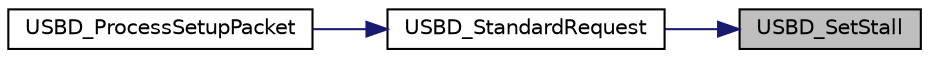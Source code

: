 digraph "USBD_SetStall"
{
 // LATEX_PDF_SIZE
  edge [fontname="Helvetica",fontsize="10",labelfontname="Helvetica",labelfontsize="10"];
  node [fontname="Helvetica",fontsize="10",shape=record];
  rankdir="RL";
  Node1 [label="USBD_SetStall",height=0.2,width=0.4,color="black", fillcolor="grey75", style="filled", fontcolor="black",tooltip="Set USB endpoint stall state."];
  Node1 -> Node2 [dir="back",color="midnightblue",fontsize="10",style="solid",fontname="Helvetica"];
  Node2 [label="USBD_StandardRequest",height=0.2,width=0.4,color="black", fillcolor="white", style="filled",URL="$df/dbd/group___n_a_n_o100___u_s_b_d___e_x_p_o_r_t_e_d___f_u_n_c_t_i_o_n_s.html#ga159182802cc4a2a791a5dd4e331f16db",tooltip="Process USB standard request."];
  Node2 -> Node3 [dir="back",color="midnightblue",fontsize="10",style="solid",fontname="Helvetica"];
  Node3 [label="USBD_ProcessSetupPacket",height=0.2,width=0.4,color="black", fillcolor="white", style="filled",URL="$df/dbd/group___n_a_n_o100___u_s_b_d___e_x_p_o_r_t_e_d___f_u_n_c_t_i_o_n_s.html#gacd570f497a414e36c393904ad108d3d2",tooltip="Process Setup Packet."];
}
